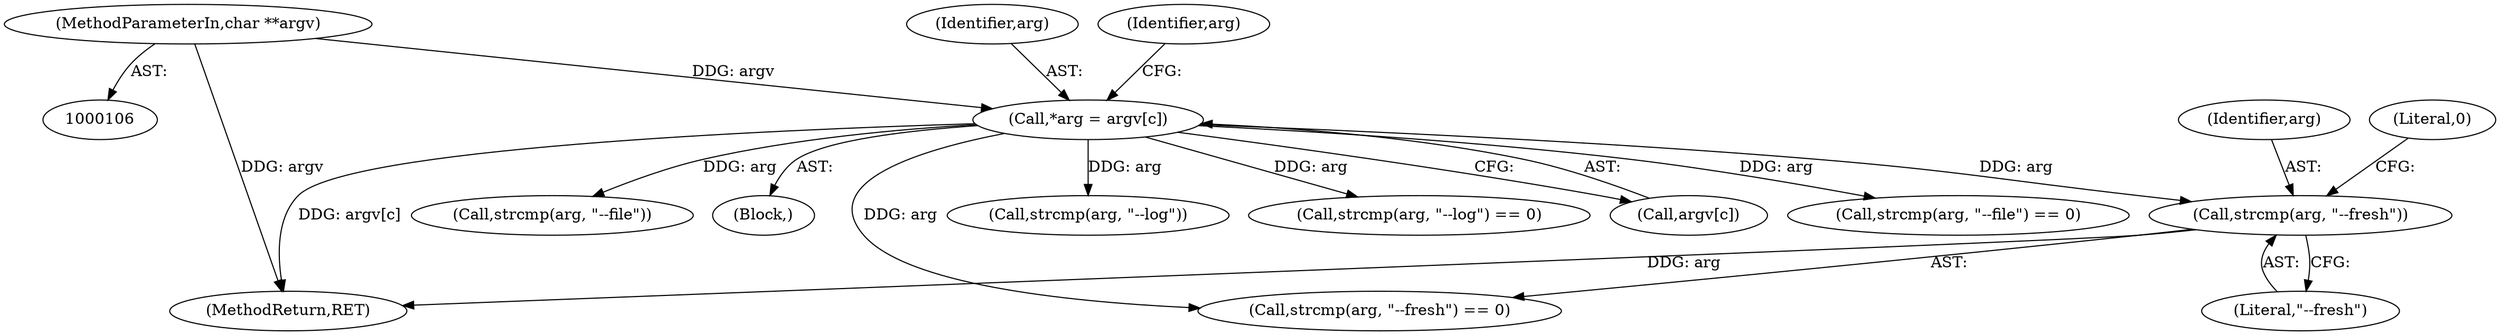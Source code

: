 digraph "0_Android_9d4853418ab2f754c2b63e091c29c5529b8b86ca_29@API" {
"1000169" [label="(Call,strcmp(arg, \"--fresh\"))"];
"1000152" [label="(Call,*arg = argv[c])"];
"1000108" [label="(MethodParameterIn,char **argv)"];
"1000187" [label="(Call,strcmp(arg, \"--file\"))"];
"1000152" [label="(Call,*arg = argv[c])"];
"1000150" [label="(Block,)"];
"1000154" [label="(Call,argv[c])"];
"1000159" [label="(Call,strcmp(arg, \"--log\"))"];
"1000552" [label="(MethodReturn,RET)"];
"1000170" [label="(Identifier,arg)"];
"1000108" [label="(MethodParameterIn,char **argv)"];
"1000172" [label="(Literal,0)"];
"1000158" [label="(Call,strcmp(arg, \"--log\") == 0)"];
"1000186" [label="(Call,strcmp(arg, \"--file\") == 0)"];
"1000160" [label="(Identifier,arg)"];
"1000153" [label="(Identifier,arg)"];
"1000171" [label="(Literal,\"--fresh\")"];
"1000169" [label="(Call,strcmp(arg, \"--fresh\"))"];
"1000168" [label="(Call,strcmp(arg, \"--fresh\") == 0)"];
"1000169" -> "1000168"  [label="AST: "];
"1000169" -> "1000171"  [label="CFG: "];
"1000170" -> "1000169"  [label="AST: "];
"1000171" -> "1000169"  [label="AST: "];
"1000172" -> "1000169"  [label="CFG: "];
"1000169" -> "1000552"  [label="DDG: arg"];
"1000152" -> "1000169"  [label="DDG: arg"];
"1000152" -> "1000150"  [label="AST: "];
"1000152" -> "1000154"  [label="CFG: "];
"1000153" -> "1000152"  [label="AST: "];
"1000154" -> "1000152"  [label="AST: "];
"1000160" -> "1000152"  [label="CFG: "];
"1000152" -> "1000552"  [label="DDG: argv[c]"];
"1000108" -> "1000152"  [label="DDG: argv"];
"1000152" -> "1000158"  [label="DDG: arg"];
"1000152" -> "1000159"  [label="DDG: arg"];
"1000152" -> "1000168"  [label="DDG: arg"];
"1000152" -> "1000186"  [label="DDG: arg"];
"1000152" -> "1000187"  [label="DDG: arg"];
"1000108" -> "1000106"  [label="AST: "];
"1000108" -> "1000552"  [label="DDG: argv"];
}
